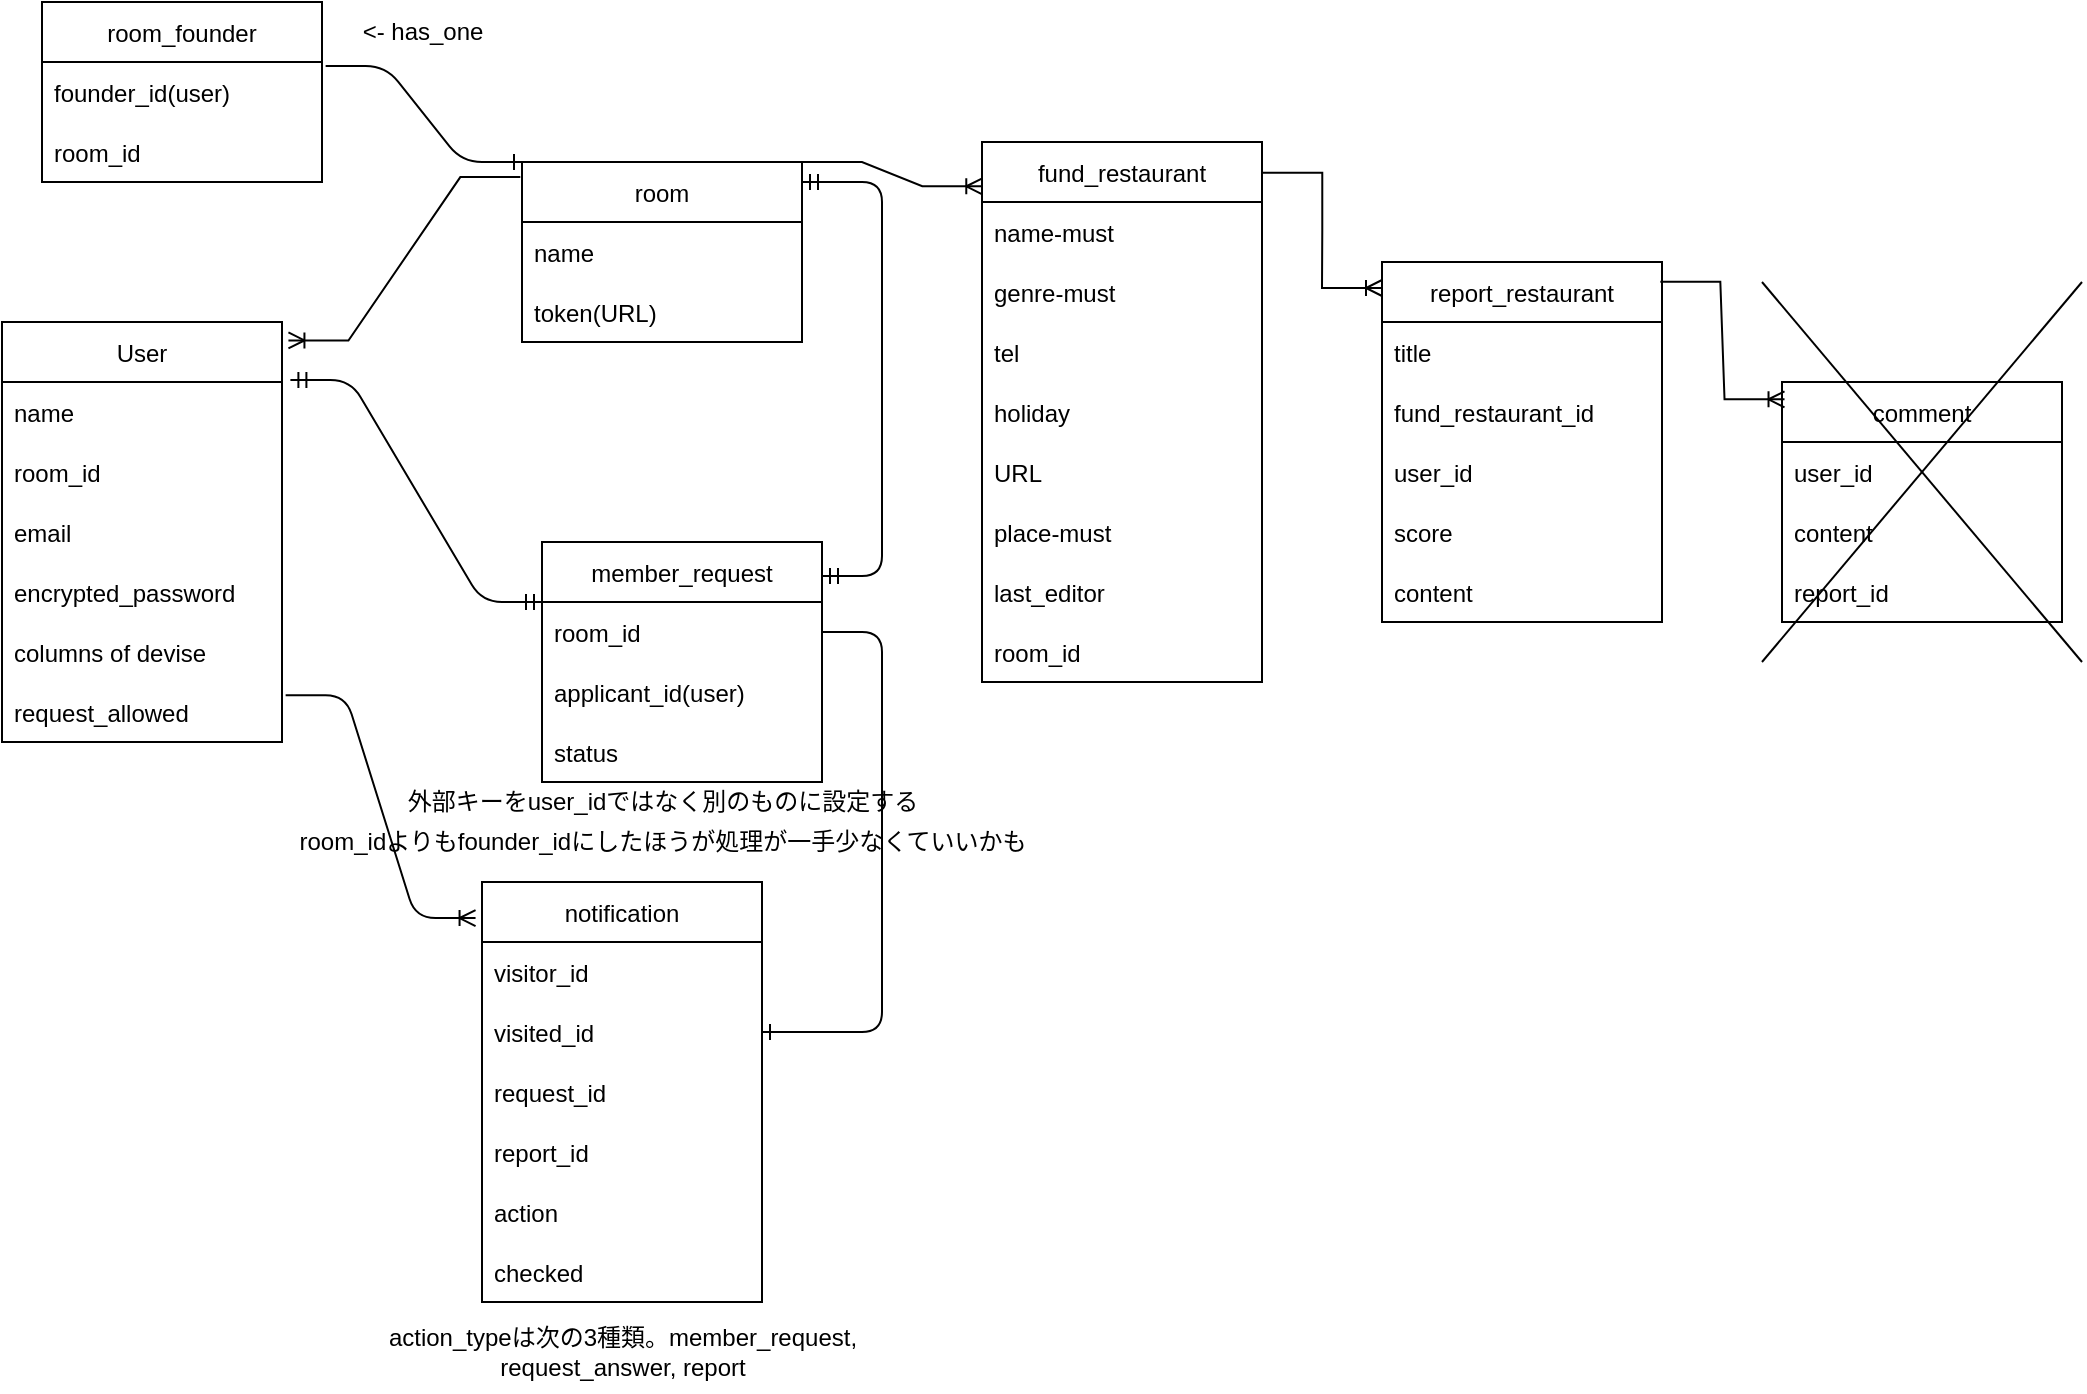<mxfile>
    <diagram id="0qNFWRNMjXVSOkOWd8ao" name="Page-1">
        <mxGraphModel dx="762" dy="669" grid="1" gridSize="10" guides="1" tooltips="1" connect="1" arrows="1" fold="1" page="1" pageScale="1" pageWidth="827" pageHeight="1169" math="0" shadow="0">
            <root>
                <mxCell id="0"/>
                <mxCell id="1" parent="0"/>
                <mxCell id="YY-4_XQwxkH6o-nGrB1v-2" value="room" style="swimlane;fontStyle=0;childLayout=stackLayout;horizontal=1;startSize=30;horizontalStack=0;resizeParent=1;resizeParentMax=0;resizeLast=0;collapsible=1;marginBottom=0;" parent="1" vertex="1">
                    <mxGeometry x="310" y="100" width="140" height="90" as="geometry"/>
                </mxCell>
                <mxCell id="YY-4_XQwxkH6o-nGrB1v-3" value="name" style="text;strokeColor=none;fillColor=none;align=left;verticalAlign=middle;spacingLeft=4;spacingRight=4;overflow=hidden;points=[[0,0.5],[1,0.5]];portConstraint=eastwest;rotatable=0;" parent="YY-4_XQwxkH6o-nGrB1v-2" vertex="1">
                    <mxGeometry y="30" width="140" height="30" as="geometry"/>
                </mxCell>
                <mxCell id="YY-4_XQwxkH6o-nGrB1v-5" value="token(URL)" style="text;strokeColor=none;fillColor=none;align=left;verticalAlign=middle;spacingLeft=4;spacingRight=4;overflow=hidden;points=[[0,0.5],[1,0.5]];portConstraint=eastwest;rotatable=0;" parent="YY-4_XQwxkH6o-nGrB1v-2" vertex="1">
                    <mxGeometry y="60" width="140" height="30" as="geometry"/>
                </mxCell>
                <mxCell id="YY-4_XQwxkH6o-nGrB1v-6" value="User" style="swimlane;fontStyle=0;childLayout=stackLayout;horizontal=1;startSize=30;horizontalStack=0;resizeParent=1;resizeParentMax=0;resizeLast=0;collapsible=1;marginBottom=0;" parent="1" vertex="1">
                    <mxGeometry x="50" y="180" width="140" height="210" as="geometry">
                        <mxRectangle x="110" y="250" width="60" height="30" as="alternateBounds"/>
                    </mxGeometry>
                </mxCell>
                <mxCell id="YY-4_XQwxkH6o-nGrB1v-7" value="name" style="text;strokeColor=none;fillColor=none;align=left;verticalAlign=middle;spacingLeft=4;spacingRight=4;overflow=hidden;points=[[0,0.5],[1,0.5]];portConstraint=eastwest;rotatable=0;" parent="YY-4_XQwxkH6o-nGrB1v-6" vertex="1">
                    <mxGeometry y="30" width="140" height="30" as="geometry"/>
                </mxCell>
                <mxCell id="2" value="room_id" style="text;strokeColor=none;fillColor=none;align=left;verticalAlign=middle;spacingLeft=4;spacingRight=4;overflow=hidden;points=[[0,0.5],[1,0.5]];portConstraint=eastwest;rotatable=0;" parent="YY-4_XQwxkH6o-nGrB1v-6" vertex="1">
                    <mxGeometry y="60" width="140" height="30" as="geometry"/>
                </mxCell>
                <mxCell id="YY-4_XQwxkH6o-nGrB1v-8" value="email" style="text;strokeColor=none;fillColor=none;align=left;verticalAlign=middle;spacingLeft=4;spacingRight=4;overflow=hidden;points=[[0,0.5],[1,0.5]];portConstraint=eastwest;rotatable=0;" parent="YY-4_XQwxkH6o-nGrB1v-6" vertex="1">
                    <mxGeometry y="90" width="140" height="30" as="geometry"/>
                </mxCell>
                <mxCell id="YY-4_XQwxkH6o-nGrB1v-13" value="encrypted_password" style="text;strokeColor=none;fillColor=none;align=left;verticalAlign=middle;spacingLeft=4;spacingRight=4;overflow=hidden;points=[[0,0.5],[1,0.5]];portConstraint=eastwest;rotatable=0;" parent="YY-4_XQwxkH6o-nGrB1v-6" vertex="1">
                    <mxGeometry y="120" width="140" height="30" as="geometry"/>
                </mxCell>
                <mxCell id="YY-4_XQwxkH6o-nGrB1v-27" value="columns of devise   " style="text;strokeColor=none;fillColor=none;align=left;verticalAlign=middle;spacingLeft=4;spacingRight=4;overflow=hidden;points=[[0,0.5],[1,0.5]];portConstraint=eastwest;rotatable=0;" parent="YY-4_XQwxkH6o-nGrB1v-6" vertex="1">
                    <mxGeometry y="150" width="140" height="30" as="geometry"/>
                </mxCell>
                <mxCell id="14" value="request_allowed" style="text;strokeColor=none;fillColor=none;align=left;verticalAlign=middle;spacingLeft=4;spacingRight=4;overflow=hidden;points=[[0,0.5],[1,0.5]];portConstraint=eastwest;rotatable=0;" parent="YY-4_XQwxkH6o-nGrB1v-6" vertex="1">
                    <mxGeometry y="180" width="140" height="30" as="geometry"/>
                </mxCell>
                <mxCell id="YY-4_XQwxkH6o-nGrB1v-15" value="fund_restaurant" style="swimlane;fontStyle=0;childLayout=stackLayout;horizontal=1;startSize=30;horizontalStack=0;resizeParent=1;resizeParentMax=0;resizeLast=0;collapsible=1;marginBottom=0;" parent="1" vertex="1">
                    <mxGeometry x="540" y="90" width="140" height="270" as="geometry"/>
                </mxCell>
                <mxCell id="YY-4_XQwxkH6o-nGrB1v-16" value="name-must" style="text;strokeColor=none;fillColor=none;align=left;verticalAlign=middle;spacingLeft=4;spacingRight=4;overflow=hidden;points=[[0,0.5],[1,0.5]];portConstraint=eastwest;rotatable=0;" parent="YY-4_XQwxkH6o-nGrB1v-15" vertex="1">
                    <mxGeometry y="30" width="140" height="30" as="geometry"/>
                </mxCell>
                <mxCell id="YY-4_XQwxkH6o-nGrB1v-17" value="genre-must" style="text;strokeColor=none;fillColor=none;align=left;verticalAlign=middle;spacingLeft=4;spacingRight=4;overflow=hidden;points=[[0,0.5],[1,0.5]];portConstraint=eastwest;rotatable=0;" parent="YY-4_XQwxkH6o-nGrB1v-15" vertex="1">
                    <mxGeometry y="60" width="140" height="30" as="geometry"/>
                </mxCell>
                <mxCell id="YY-4_XQwxkH6o-nGrB1v-19" value="tel" style="text;strokeColor=none;fillColor=none;align=left;verticalAlign=middle;spacingLeft=4;spacingRight=4;overflow=hidden;points=[[0,0.5],[1,0.5]];portConstraint=eastwest;rotatable=0;" parent="YY-4_XQwxkH6o-nGrB1v-15" vertex="1">
                    <mxGeometry y="90" width="140" height="30" as="geometry"/>
                </mxCell>
                <mxCell id="YY-4_XQwxkH6o-nGrB1v-20" value="holiday" style="text;strokeColor=none;fillColor=none;align=left;verticalAlign=middle;spacingLeft=4;spacingRight=4;overflow=hidden;points=[[0,0.5],[1,0.5]];portConstraint=eastwest;rotatable=0;" parent="YY-4_XQwxkH6o-nGrB1v-15" vertex="1">
                    <mxGeometry y="120" width="140" height="30" as="geometry"/>
                </mxCell>
                <mxCell id="YY-4_XQwxkH6o-nGrB1v-18" value="URL" style="text;strokeColor=none;fillColor=none;align=left;verticalAlign=middle;spacingLeft=4;spacingRight=4;overflow=hidden;points=[[0,0.5],[1,0.5]];portConstraint=eastwest;rotatable=0;" parent="YY-4_XQwxkH6o-nGrB1v-15" vertex="1">
                    <mxGeometry y="150" width="140" height="30" as="geometry"/>
                </mxCell>
                <mxCell id="4" value="place-must" style="text;strokeColor=none;fillColor=none;align=left;verticalAlign=middle;spacingLeft=4;spacingRight=4;overflow=hidden;points=[[0,0.5],[1,0.5]];portConstraint=eastwest;rotatable=0;" parent="YY-4_XQwxkH6o-nGrB1v-15" vertex="1">
                    <mxGeometry y="180" width="140" height="30" as="geometry"/>
                </mxCell>
                <mxCell id="49" value="last_editor" style="text;strokeColor=none;fillColor=none;align=left;verticalAlign=middle;spacingLeft=4;spacingRight=4;overflow=hidden;points=[[0,0.5],[1,0.5]];portConstraint=eastwest;rotatable=0;" parent="YY-4_XQwxkH6o-nGrB1v-15" vertex="1">
                    <mxGeometry y="210" width="140" height="30" as="geometry"/>
                </mxCell>
                <mxCell id="39" value="room_id" style="text;strokeColor=none;fillColor=none;align=left;verticalAlign=middle;spacingLeft=4;spacingRight=4;overflow=hidden;points=[[0,0.5],[1,0.5]];portConstraint=eastwest;rotatable=0;" parent="YY-4_XQwxkH6o-nGrB1v-15" vertex="1">
                    <mxGeometry y="240" width="140" height="30" as="geometry"/>
                </mxCell>
                <mxCell id="YY-4_XQwxkH6o-nGrB1v-28" value="notification" style="swimlane;fontStyle=0;childLayout=stackLayout;horizontal=1;startSize=30;horizontalStack=0;resizeParent=1;resizeParentMax=0;resizeLast=0;collapsible=1;marginBottom=0;" parent="1" vertex="1">
                    <mxGeometry x="290" y="460" width="140" height="210" as="geometry"/>
                </mxCell>
                <mxCell id="YY-4_XQwxkH6o-nGrB1v-29" value="visitor_id" style="text;strokeColor=none;fillColor=none;align=left;verticalAlign=middle;spacingLeft=4;spacingRight=4;overflow=hidden;points=[[0,0.5],[1,0.5]];portConstraint=eastwest;rotatable=0;" parent="YY-4_XQwxkH6o-nGrB1v-28" vertex="1">
                    <mxGeometry y="30" width="140" height="30" as="geometry"/>
                </mxCell>
                <mxCell id="15" value="visited_id" style="text;strokeColor=none;fillColor=none;align=left;verticalAlign=middle;spacingLeft=4;spacingRight=4;overflow=hidden;points=[[0,0.5],[1,0.5]];portConstraint=eastwest;rotatable=0;" parent="YY-4_XQwxkH6o-nGrB1v-28" vertex="1">
                    <mxGeometry y="60" width="140" height="30" as="geometry"/>
                </mxCell>
                <mxCell id="38" value="request_id" style="text;strokeColor=none;fillColor=none;align=left;verticalAlign=middle;spacingLeft=4;spacingRight=4;overflow=hidden;points=[[0,0.5],[1,0.5]];portConstraint=eastwest;rotatable=0;" parent="YY-4_XQwxkH6o-nGrB1v-28" vertex="1">
                    <mxGeometry y="90" width="140" height="30" as="geometry"/>
                </mxCell>
                <mxCell id="51" value="report_id" style="text;strokeColor=none;fillColor=none;align=left;verticalAlign=middle;spacingLeft=4;spacingRight=4;overflow=hidden;points=[[0,0.5],[1,0.5]];portConstraint=eastwest;rotatable=0;" parent="YY-4_XQwxkH6o-nGrB1v-28" vertex="1">
                    <mxGeometry y="120" width="140" height="30" as="geometry"/>
                </mxCell>
                <mxCell id="16" value="action" style="text;strokeColor=none;fillColor=none;align=left;verticalAlign=middle;spacingLeft=4;spacingRight=4;overflow=hidden;points=[[0,0.5],[1,0.5]];portConstraint=eastwest;rotatable=0;" parent="YY-4_XQwxkH6o-nGrB1v-28" vertex="1">
                    <mxGeometry y="150" width="140" height="30" as="geometry"/>
                </mxCell>
                <mxCell id="21" value="checked" style="text;strokeColor=none;fillColor=none;align=left;verticalAlign=middle;spacingLeft=4;spacingRight=4;overflow=hidden;points=[[0,0.5],[1,0.5]];portConstraint=eastwest;rotatable=0;" parent="YY-4_XQwxkH6o-nGrB1v-28" vertex="1">
                    <mxGeometry y="180" width="140" height="30" as="geometry"/>
                </mxCell>
                <mxCell id="YY-4_XQwxkH6o-nGrB1v-34" value="" style="edgeStyle=entityRelationEdgeStyle;fontSize=12;html=1;endArrow=ERoneToMany;rounded=0;entryX=1.023;entryY=0.044;entryDx=0;entryDy=0;entryPerimeter=0;exitX=-0.006;exitY=0.084;exitDx=0;exitDy=0;exitPerimeter=0;" parent="1" source="YY-4_XQwxkH6o-nGrB1v-2" target="YY-4_XQwxkH6o-nGrB1v-6" edge="1">
                    <mxGeometry width="100" height="100" relative="1" as="geometry">
                        <mxPoint x="300" y="130" as="sourcePoint"/>
                        <mxPoint x="180" y="100" as="targetPoint"/>
                    </mxGeometry>
                </mxCell>
                <mxCell id="5" value="member_request" style="swimlane;fontStyle=0;childLayout=stackLayout;horizontal=1;startSize=30;horizontalStack=0;resizeParent=1;resizeParentMax=0;resizeLast=0;collapsible=1;marginBottom=0;" parent="1" vertex="1">
                    <mxGeometry x="320" y="290" width="140" height="120" as="geometry"/>
                </mxCell>
                <mxCell id="6" value="room_id" style="text;strokeColor=none;fillColor=none;align=left;verticalAlign=middle;spacingLeft=4;spacingRight=4;overflow=hidden;points=[[0,0.5],[1,0.5]];portConstraint=eastwest;rotatable=0;" parent="5" vertex="1">
                    <mxGeometry y="30" width="140" height="30" as="geometry"/>
                </mxCell>
                <mxCell id="55" value="applicant_id(user)" style="text;strokeColor=none;fillColor=none;align=left;verticalAlign=middle;spacingLeft=4;spacingRight=4;overflow=hidden;points=[[0,0.5],[1,0.5]];portConstraint=eastwest;rotatable=0;" parent="5" vertex="1">
                    <mxGeometry y="60" width="140" height="30" as="geometry"/>
                </mxCell>
                <mxCell id="7" value="status" style="text;strokeColor=none;fillColor=none;align=left;verticalAlign=middle;spacingLeft=4;spacingRight=4;overflow=hidden;points=[[0,0.5],[1,0.5]];portConstraint=eastwest;rotatable=0;" parent="5" vertex="1">
                    <mxGeometry y="90" width="140" height="30" as="geometry"/>
                </mxCell>
                <mxCell id="10" value="" style="edgeStyle=entityRelationEdgeStyle;fontSize=12;html=1;endArrow=ERmandOne;startArrow=ERmandOne;entryX=1;entryY=0.111;entryDx=0;entryDy=0;entryPerimeter=0;" parent="1" target="YY-4_XQwxkH6o-nGrB1v-2" edge="1">
                    <mxGeometry width="100" height="100" relative="1" as="geometry">
                        <mxPoint x="460" y="307" as="sourcePoint"/>
                        <mxPoint x="280" y="110" as="targetPoint"/>
                    </mxGeometry>
                </mxCell>
                <mxCell id="11" value="" style="edgeStyle=entityRelationEdgeStyle;fontSize=12;html=1;endArrow=ERmandOne;startArrow=ERmandOne;exitX=1.03;exitY=-0.033;exitDx=0;exitDy=0;exitPerimeter=0;entryX=0;entryY=0.25;entryDx=0;entryDy=0;" parent="1" source="YY-4_XQwxkH6o-nGrB1v-7" target="5" edge="1">
                    <mxGeometry width="100" height="100" relative="1" as="geometry">
                        <mxPoint x="-50" y="190" as="sourcePoint"/>
                        <mxPoint x="50" y="90" as="targetPoint"/>
                    </mxGeometry>
                </mxCell>
                <mxCell id="13" value="外部キーをuser_idではなく別のものに設定する" style="text;html=1;align=center;verticalAlign=middle;resizable=0;points=[];autosize=1;strokeColor=none;fillColor=none;" parent="1" vertex="1">
                    <mxGeometry x="245" y="410" width="270" height="20" as="geometry"/>
                </mxCell>
                <mxCell id="25" value="" style="edgeStyle=entityRelationEdgeStyle;fontSize=12;html=1;endArrow=ERoneToMany;exitX=1.013;exitY=0.22;exitDx=0;exitDy=0;exitPerimeter=0;entryX=-0.023;entryY=0.086;entryDx=0;entryDy=0;entryPerimeter=0;" parent="1" target="YY-4_XQwxkH6o-nGrB1v-28" edge="1">
                    <mxGeometry width="100" height="100" relative="1" as="geometry">
                        <mxPoint x="191.82" y="366.6" as="sourcePoint"/>
                        <mxPoint x="230" y="450" as="targetPoint"/>
                    </mxGeometry>
                </mxCell>
                <mxCell id="26" value="" style="edgeStyle=entityRelationEdgeStyle;fontSize=12;html=1;endArrow=ERone;endFill=1;entryX=1;entryY=0.5;entryDx=0;entryDy=0;" parent="1" source="6" target="15" edge="1">
                    <mxGeometry width="100" height="100" relative="1" as="geometry">
                        <mxPoint x="510" y="450" as="sourcePoint"/>
                        <mxPoint x="610" y="350" as="targetPoint"/>
                    </mxGeometry>
                </mxCell>
                <mxCell id="34" value="room_idよりもfounder_idにしたほうが処理が一手少なくていいかも" style="text;html=1;align=center;verticalAlign=middle;resizable=0;points=[];autosize=1;strokeColor=none;fillColor=none;" parent="1" vertex="1">
                    <mxGeometry x="190" y="430" width="380" height="20" as="geometry"/>
                </mxCell>
                <mxCell id="28" value="comment" style="swimlane;fontStyle=0;childLayout=stackLayout;horizontal=1;startSize=30;horizontalStack=0;resizeParent=1;resizeParentMax=0;resizeLast=0;collapsible=1;marginBottom=0;" parent="1" vertex="1">
                    <mxGeometry x="940" y="210" width="140" height="120" as="geometry"/>
                </mxCell>
                <mxCell id="35" value="user_id" style="text;strokeColor=none;fillColor=none;align=left;verticalAlign=middle;spacingLeft=4;spacingRight=4;overflow=hidden;points=[[0,0.5],[1,0.5]];portConstraint=eastwest;rotatable=0;" parent="28" vertex="1">
                    <mxGeometry y="30" width="140" height="30" as="geometry"/>
                </mxCell>
                <mxCell id="31" value="content" style="text;strokeColor=none;fillColor=none;align=left;verticalAlign=middle;spacingLeft=4;spacingRight=4;overflow=hidden;points=[[0,0.5],[1,0.5]];portConstraint=eastwest;rotatable=0;" parent="28" vertex="1">
                    <mxGeometry y="60" width="140" height="30" as="geometry"/>
                </mxCell>
                <mxCell id="33" value="report_id" style="text;strokeColor=none;fillColor=none;align=left;verticalAlign=middle;spacingLeft=4;spacingRight=4;overflow=hidden;points=[[0,0.5],[1,0.5]];portConstraint=eastwest;rotatable=0;" parent="28" vertex="1">
                    <mxGeometry y="90" width="140" height="30" as="geometry"/>
                </mxCell>
                <mxCell id="YY-4_XQwxkH6o-nGrB1v-21" value="report_restaurant" style="swimlane;fontStyle=0;childLayout=stackLayout;horizontal=1;startSize=30;horizontalStack=0;resizeParent=1;resizeParentMax=0;resizeLast=0;collapsible=1;marginBottom=0;" parent="1" vertex="1">
                    <mxGeometry x="740" y="150" width="140" height="180" as="geometry"/>
                </mxCell>
                <mxCell id="41" value="" style="edgeStyle=entityRelationEdgeStyle;fontSize=12;html=1;endArrow=ERoneToMany;rounded=0;entryX=1.023;entryY=0.044;entryDx=0;entryDy=0;entryPerimeter=0;exitX=1.001;exitY=0.057;exitDx=0;exitDy=0;exitPerimeter=0;" parent="YY-4_XQwxkH6o-nGrB1v-21" source="YY-4_XQwxkH6o-nGrB1v-15" edge="1">
                    <mxGeometry width="100" height="100" relative="1" as="geometry">
                        <mxPoint x="115.94" y="-70.0" as="sourcePoint"/>
                        <mxPoint y="13.0" as="targetPoint"/>
                    </mxGeometry>
                </mxCell>
                <mxCell id="YY-4_XQwxkH6o-nGrB1v-22" value="title" style="text;strokeColor=none;fillColor=none;align=left;verticalAlign=middle;spacingLeft=4;spacingRight=4;overflow=hidden;points=[[0,0.5],[1,0.5]];portConstraint=eastwest;rotatable=0;" parent="YY-4_XQwxkH6o-nGrB1v-21" vertex="1">
                    <mxGeometry y="30" width="140" height="30" as="geometry"/>
                </mxCell>
                <mxCell id="3" value="fund_restaurant_id" style="text;strokeColor=none;fillColor=none;align=left;verticalAlign=middle;spacingLeft=4;spacingRight=4;overflow=hidden;points=[[0,0.5],[1,0.5]];portConstraint=eastwest;rotatable=0;" parent="YY-4_XQwxkH6o-nGrB1v-21" vertex="1">
                    <mxGeometry y="60" width="140" height="30" as="geometry"/>
                </mxCell>
                <mxCell id="36" value="user_id" style="text;strokeColor=none;fillColor=none;align=left;verticalAlign=middle;spacingLeft=4;spacingRight=4;overflow=hidden;points=[[0,0.5],[1,0.5]];portConstraint=eastwest;rotatable=0;" parent="YY-4_XQwxkH6o-nGrB1v-21" vertex="1">
                    <mxGeometry y="90" width="140" height="30" as="geometry"/>
                </mxCell>
                <mxCell id="YY-4_XQwxkH6o-nGrB1v-23" value="score" style="text;strokeColor=none;fillColor=none;align=left;verticalAlign=middle;spacingLeft=4;spacingRight=4;overflow=hidden;points=[[0,0.5],[1,0.5]];portConstraint=eastwest;rotatable=0;" parent="YY-4_XQwxkH6o-nGrB1v-21" vertex="1">
                    <mxGeometry y="120" width="140" height="30" as="geometry"/>
                </mxCell>
                <mxCell id="YY-4_XQwxkH6o-nGrB1v-24" value="content" style="text;strokeColor=none;fillColor=none;align=left;verticalAlign=middle;spacingLeft=4;spacingRight=4;overflow=hidden;points=[[0,0.5],[1,0.5]];portConstraint=eastwest;rotatable=0;" parent="YY-4_XQwxkH6o-nGrB1v-21" vertex="1">
                    <mxGeometry y="150" width="140" height="30" as="geometry"/>
                </mxCell>
                <mxCell id="37" value="action_typeは次の3種類。member_request,&lt;br&gt;request_answer, report" style="text;html=1;align=center;verticalAlign=middle;resizable=0;points=[];autosize=1;strokeColor=none;fillColor=none;" parent="1" vertex="1">
                    <mxGeometry x="230" y="675" width="260" height="40" as="geometry"/>
                </mxCell>
                <mxCell id="40" value="" style="edgeStyle=entityRelationEdgeStyle;fontSize=12;html=1;endArrow=ERoneToMany;rounded=0;entryX=0.001;entryY=0.082;entryDx=0;entryDy=0;entryPerimeter=0;exitX=1;exitY=0;exitDx=0;exitDy=0;" parent="1" source="YY-4_XQwxkH6o-nGrB1v-2" target="YY-4_XQwxkH6o-nGrB1v-15" edge="1">
                    <mxGeometry width="100" height="100" relative="1" as="geometry">
                        <mxPoint x="610" y="17" as="sourcePoint"/>
                        <mxPoint x="510" y="100.0" as="targetPoint"/>
                    </mxGeometry>
                </mxCell>
                <mxCell id="42" value="" style="edgeStyle=entityRelationEdgeStyle;fontSize=12;html=1;endArrow=ERoneToMany;rounded=0;entryX=0.009;entryY=0.072;entryDx=0;entryDy=0;entryPerimeter=0;exitX=0.994;exitY=0.055;exitDx=0;exitDy=0;exitPerimeter=0;" parent="1" source="YY-4_XQwxkH6o-nGrB1v-21" target="28" edge="1">
                    <mxGeometry width="100" height="100" relative="1" as="geometry">
                        <mxPoint x="870" y="166" as="sourcePoint"/>
                        <mxPoint x="900" y="150.0" as="targetPoint"/>
                    </mxGeometry>
                </mxCell>
                <mxCell id="53" value="" style="endArrow=none;html=1;" parent="1" edge="1">
                    <mxGeometry width="50" height="50" relative="1" as="geometry">
                        <mxPoint x="930" y="350" as="sourcePoint"/>
                        <mxPoint x="1090" y="160" as="targetPoint"/>
                    </mxGeometry>
                </mxCell>
                <mxCell id="54" value="" style="endArrow=none;html=1;" parent="1" edge="1">
                    <mxGeometry width="50" height="50" relative="1" as="geometry">
                        <mxPoint x="930" y="160" as="sourcePoint"/>
                        <mxPoint x="1090" y="350" as="targetPoint"/>
                    </mxGeometry>
                </mxCell>
                <mxCell id="56" value="room_founder" style="swimlane;fontStyle=0;childLayout=stackLayout;horizontal=1;startSize=30;horizontalStack=0;resizeParent=1;resizeParentMax=0;resizeLast=0;collapsible=1;marginBottom=0;" vertex="1" parent="1">
                    <mxGeometry x="70" y="20" width="140" height="90" as="geometry"/>
                </mxCell>
                <mxCell id="59" value="founder_id(user)" style="text;strokeColor=none;fillColor=none;align=left;verticalAlign=middle;spacingLeft=4;spacingRight=4;overflow=hidden;points=[[0,0.5],[1,0.5]];portConstraint=eastwest;rotatable=0;" vertex="1" parent="56">
                    <mxGeometry y="30" width="140" height="30" as="geometry"/>
                </mxCell>
                <mxCell id="60" value="room_id" style="text;strokeColor=none;fillColor=none;align=left;verticalAlign=middle;spacingLeft=4;spacingRight=4;overflow=hidden;points=[[0,0.5],[1,0.5]];portConstraint=eastwest;rotatable=0;" vertex="1" parent="56">
                    <mxGeometry y="60" width="140" height="30" as="geometry"/>
                </mxCell>
                <mxCell id="61" value="&amp;lt;- has_one" style="text;html=1;align=center;verticalAlign=middle;resizable=0;points=[];autosize=1;strokeColor=none;fillColor=none;" vertex="1" parent="1">
                    <mxGeometry x="220" y="20" width="80" height="30" as="geometry"/>
                </mxCell>
                <mxCell id="62" value="" style="edgeStyle=entityRelationEdgeStyle;fontSize=12;html=1;endArrow=ERone;endFill=1;entryX=0;entryY=0;entryDx=0;entryDy=0;exitX=1.013;exitY=0.067;exitDx=0;exitDy=0;exitPerimeter=0;" edge="1" parent="1" source="59" target="YY-4_XQwxkH6o-nGrB1v-2">
                    <mxGeometry width="100" height="100" relative="1" as="geometry">
                        <mxPoint x="300" y="20" as="sourcePoint"/>
                        <mxPoint x="270" y="220" as="targetPoint"/>
                    </mxGeometry>
                </mxCell>
            </root>
        </mxGraphModel>
    </diagram>
</mxfile>
